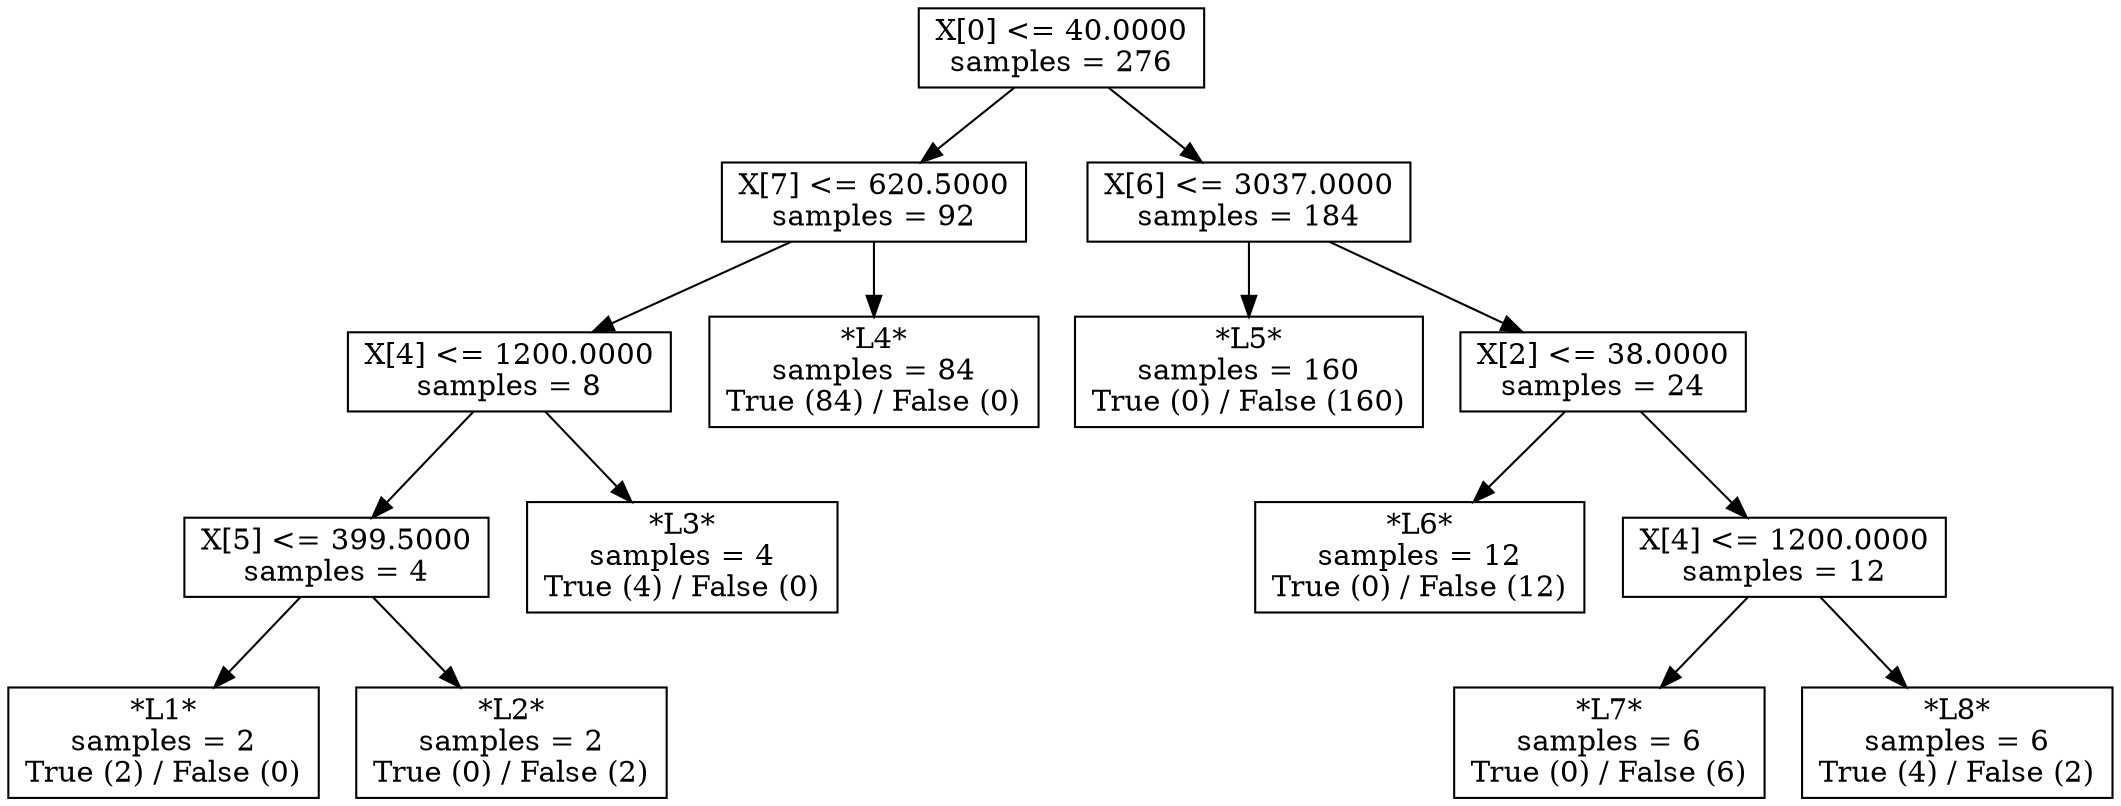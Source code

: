 digraph Tree {
0 [label="X[0] <= 40.0000\nsamples = 276", shape="box"] ;
1 [label="X[7] <= 620.5000\nsamples = 92", shape="box"] ;
0 -> 1 ;
2 [label="X[4] <= 1200.0000\nsamples = 8", shape="box"] ;
1 -> 2 ;
3 [label="X[5] <= 399.5000\nsamples = 4", shape="box"] ;
2 -> 3 ;
4 [label="*L1*\nsamples = 2\nTrue (2) / False (0)", shape="box"] ;
3 -> 4 ;
5 [label="*L2*\nsamples = 2\nTrue (0) / False (2)", shape="box"] ;
3 -> 5 ;
6 [label="*L3*\nsamples = 4\nTrue (4) / False (0)", shape="box"] ;
2 -> 6 ;
7 [label="*L4*\nsamples = 84\nTrue (84) / False (0)", shape="box"] ;
1 -> 7 ;
8 [label="X[6] <= 3037.0000\nsamples = 184", shape="box"] ;
0 -> 8 ;
9 [label="*L5*\nsamples = 160\nTrue (0) / False (160)", shape="box"] ;
8 -> 9 ;
10 [label="X[2] <= 38.0000\nsamples = 24", shape="box"] ;
8 -> 10 ;
11 [label="*L6*\nsamples = 12\nTrue (0) / False (12)", shape="box"] ;
10 -> 11 ;
12 [label="X[4] <= 1200.0000\nsamples = 12", shape="box"] ;
10 -> 12 ;
13 [label="*L7*\nsamples = 6\nTrue (0) / False (6)", shape="box"] ;
12 -> 13 ;
14 [label="*L8*\nsamples = 6\nTrue (4) / False (2)", shape="box"] ;
12 -> 14 ;
}
